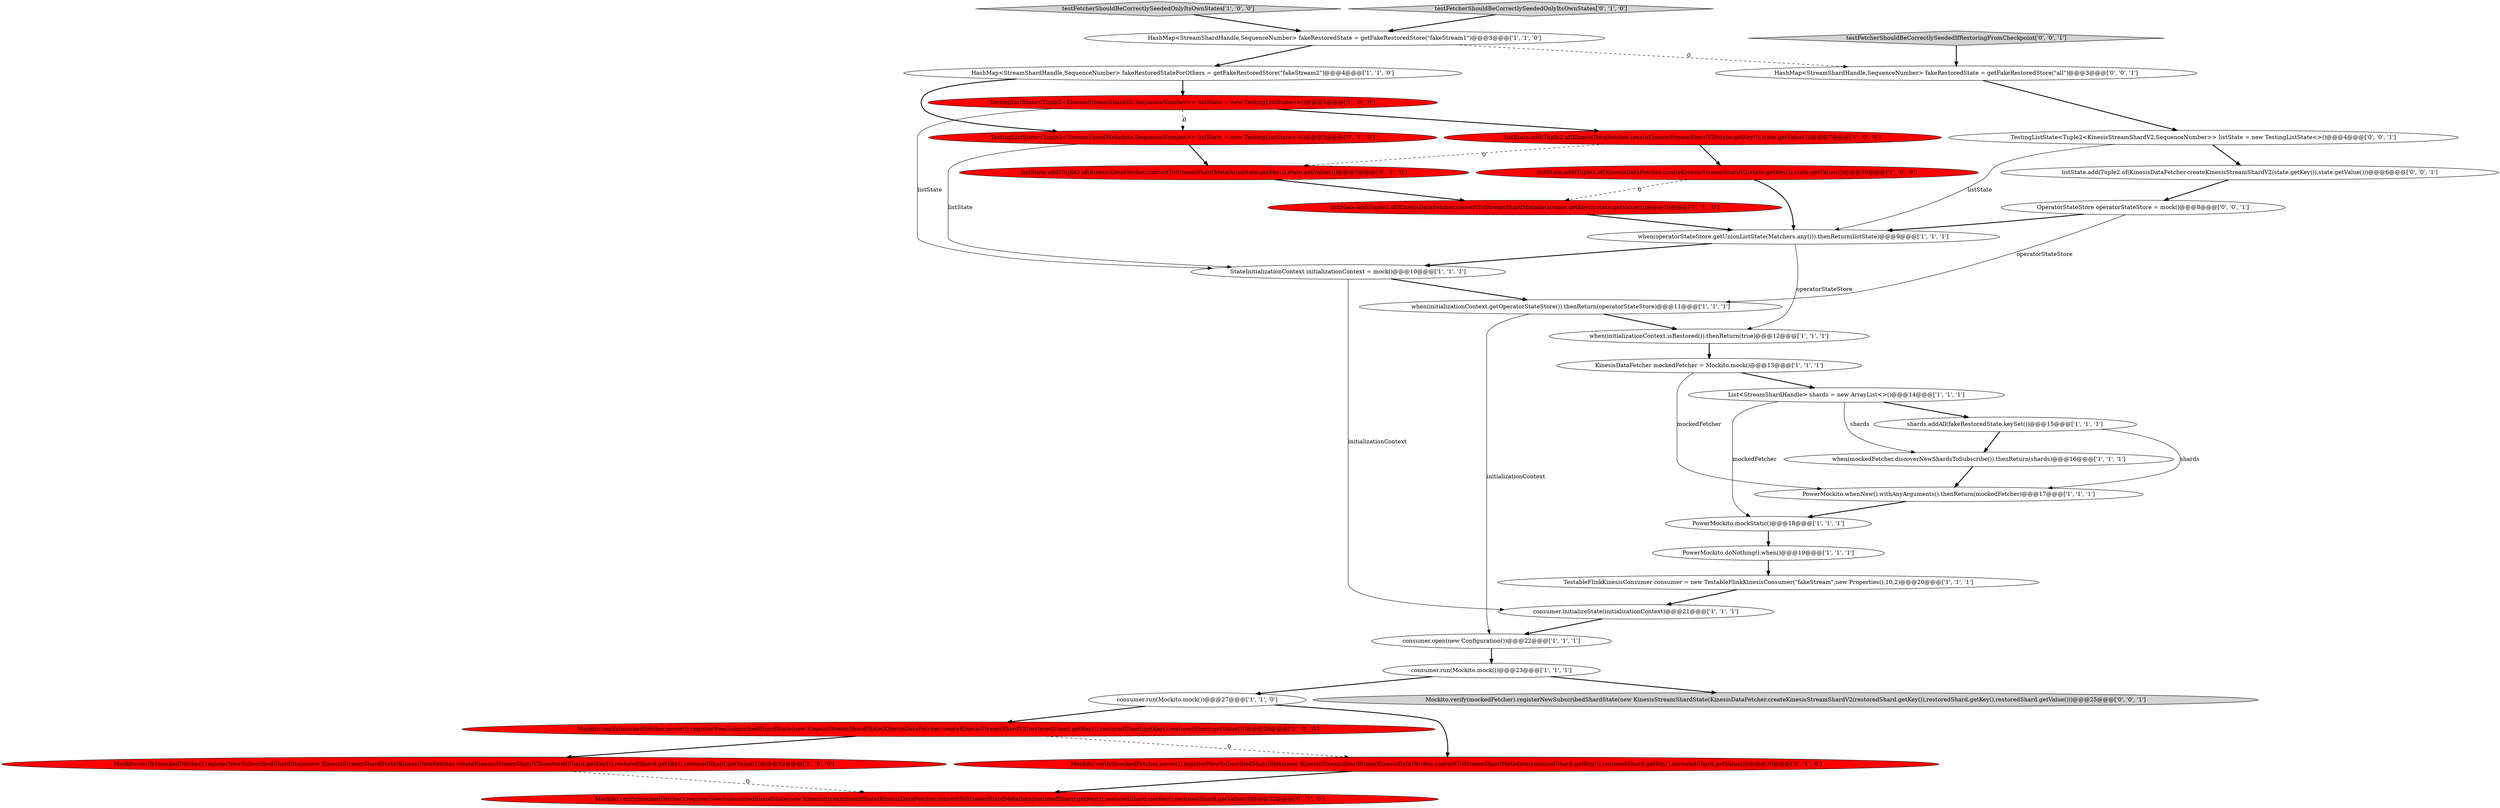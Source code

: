 digraph {
33 [style = filled, label = "listState.add(Tuple2.of(KinesisDataFetcher.createKinesisStreamShardV2(state.getKey()),state.getValue()))@@@6@@@['0', '0', '1']", fillcolor = white, shape = ellipse image = "AAA0AAABBB3BBB"];
14 [style = filled, label = "testFetcherShouldBeCorrectlySeededOnlyItsOwnStates['1', '0', '0']", fillcolor = lightgray, shape = diamond image = "AAA0AAABBB1BBB"];
17 [style = filled, label = "StateInitializationContext initializationContext = mock()@@@10@@@['1', '1', '1']", fillcolor = white, shape = ellipse image = "AAA0AAABBB1BBB"];
0 [style = filled, label = "List<StreamShardHandle> shards = new ArrayList<>()@@@14@@@['1', '1', '1']", fillcolor = white, shape = ellipse image = "AAA0AAABBB1BBB"];
16 [style = filled, label = "PowerMockito.mockStatic()@@@18@@@['1', '1', '1']", fillcolor = white, shape = ellipse image = "AAA0AAABBB1BBB"];
1 [style = filled, label = "when(mockedFetcher.discoverNewShardsToSubscribe()).thenReturn(shards)@@@16@@@['1', '1', '1']", fillcolor = white, shape = ellipse image = "AAA0AAABBB1BBB"];
9 [style = filled, label = "when(initializationContext.isRestored()).thenReturn(true)@@@12@@@['1', '1', '1']", fillcolor = white, shape = ellipse image = "AAA0AAABBB1BBB"];
24 [style = filled, label = "listState.add(Tuple2.of(KinesisDataFetcher.convertToStreamShardMetadata(state.getKey()),state.getValue()))@@@10@@@['0', '1', '0']", fillcolor = red, shape = ellipse image = "AAA1AAABBB2BBB"];
23 [style = filled, label = "consumer.initializeState(initializationContext)@@@21@@@['1', '1', '1']", fillcolor = white, shape = ellipse image = "AAA0AAABBB1BBB"];
25 [style = filled, label = "Mockito.verify(mockedFetcher).registerNewSubscribedShardState(new KinesisStreamShardState(KinesisDataFetcher.convertToStreamShardMetadata(restoredShard.getKey()),restoredShard.getKey(),restoredShard.getValue()))@@@32@@@['0', '1', '0']", fillcolor = red, shape = ellipse image = "AAA1AAABBB2BBB"];
20 [style = filled, label = "listState.add(Tuple2.of(KinesisDataFetcher.createKinesisStreamShardV2(state.getKey()),state.getValue()))@@@10@@@['1', '0', '0']", fillcolor = red, shape = ellipse image = "AAA1AAABBB1BBB"];
22 [style = filled, label = "PowerMockito.doNothing().when()@@@19@@@['1', '1', '1']", fillcolor = white, shape = ellipse image = "AAA0AAABBB1BBB"];
8 [style = filled, label = "when(operatorStateStore.getUnionListState(Matchers.any())).thenReturn(listState)@@@9@@@['1', '1', '1']", fillcolor = white, shape = ellipse image = "AAA0AAABBB1BBB"];
28 [style = filled, label = "listState.add(Tuple2.of(KinesisDataFetcher.convertToStreamShardMetadata(state.getKey()),state.getValue()))@@@7@@@['0', '1', '0']", fillcolor = red, shape = ellipse image = "AAA1AAABBB2BBB"];
11 [style = filled, label = "KinesisDataFetcher mockedFetcher = Mockito.mock()@@@13@@@['1', '1', '1']", fillcolor = white, shape = ellipse image = "AAA0AAABBB1BBB"];
15 [style = filled, label = "TestableFlinkKinesisConsumer consumer = new TestableFlinkKinesisConsumer(\"fakeStream\",new Properties(),10,2)@@@20@@@['1', '1', '1']", fillcolor = white, shape = ellipse image = "AAA0AAABBB1BBB"];
13 [style = filled, label = "consumer.run(Mockito.mock())@@@27@@@['1', '1', '0']", fillcolor = white, shape = ellipse image = "AAA0AAABBB1BBB"];
12 [style = filled, label = "shards.addAll(fakeRestoredState.keySet())@@@15@@@['1', '1', '1']", fillcolor = white, shape = ellipse image = "AAA0AAABBB1BBB"];
5 [style = filled, label = "Mockito.verify(mockedFetcher,never()).registerNewSubscribedShardState(new KinesisStreamShardState(KinesisDataFetcher.createKinesisStreamShardV2(restoredShard.getKey()),restoredShard.getKey(),restoredShard.getValue()))@@@29@@@['1', '0', '0']", fillcolor = red, shape = ellipse image = "AAA1AAABBB1BBB"];
4 [style = filled, label = "when(initializationContext.getOperatorStateStore()).thenReturn(operatorStateStore)@@@11@@@['1', '1', '1']", fillcolor = white, shape = ellipse image = "AAA0AAABBB1BBB"];
10 [style = filled, label = "consumer.open(new Configuration())@@@22@@@['1', '1', '1']", fillcolor = white, shape = ellipse image = "AAA0AAABBB1BBB"];
21 [style = filled, label = "Mockito.verify(mockedFetcher).registerNewSubscribedShardState(new KinesisStreamShardState(KinesisDataFetcher.createKinesisStreamShardV2(restoredShard.getKey()),restoredShard.getKey(),restoredShard.getValue()))@@@32@@@['1', '0', '0']", fillcolor = red, shape = ellipse image = "AAA1AAABBB1BBB"];
31 [style = filled, label = "TestingListState<Tuple2<KinesisStreamShardV2,SequenceNumber>> listState = new TestingListState<>()@@@4@@@['0', '0', '1']", fillcolor = white, shape = ellipse image = "AAA0AAABBB3BBB"];
27 [style = filled, label = "testFetcherShouldBeCorrectlySeededOnlyItsOwnStates['0', '1', '0']", fillcolor = lightgray, shape = diamond image = "AAA0AAABBB2BBB"];
18 [style = filled, label = "HashMap<StreamShardHandle,SequenceNumber> fakeRestoredStateForOthers = getFakeRestoredStore(\"fakeStream2\")@@@4@@@['1', '1', '0']", fillcolor = white, shape = ellipse image = "AAA0AAABBB1BBB"];
34 [style = filled, label = "HashMap<StreamShardHandle,SequenceNumber> fakeRestoredState = getFakeRestoredStore(\"all\")@@@3@@@['0', '0', '1']", fillcolor = white, shape = ellipse image = "AAA0AAABBB3BBB"];
19 [style = filled, label = "PowerMockito.whenNew().withAnyArguments().thenReturn(mockedFetcher)@@@17@@@['1', '1', '1']", fillcolor = white, shape = ellipse image = "AAA0AAABBB1BBB"];
6 [style = filled, label = "consumer.run(Mockito.mock())@@@23@@@['1', '1', '1']", fillcolor = white, shape = ellipse image = "AAA0AAABBB1BBB"];
2 [style = filled, label = "TestingListState<Tuple2<KinesisStreamShardV2,SequenceNumber>> listState = new TestingListState<>()@@@5@@@['1', '0', '0']", fillcolor = red, shape = ellipse image = "AAA1AAABBB1BBB"];
35 [style = filled, label = "OperatorStateStore operatorStateStore = mock()@@@8@@@['0', '0', '1']", fillcolor = white, shape = ellipse image = "AAA0AAABBB3BBB"];
29 [style = filled, label = "Mockito.verify(mockedFetcher,never()).registerNewSubscribedShardState(new KinesisStreamShardState(KinesisDataFetcher.convertToStreamShardMetadata(restoredShard.getKey()),restoredShard.getKey(),restoredShard.getValue()))@@@29@@@['0', '1', '0']", fillcolor = red, shape = ellipse image = "AAA1AAABBB2BBB"];
7 [style = filled, label = "HashMap<StreamShardHandle,SequenceNumber> fakeRestoredState = getFakeRestoredStore(\"fakeStream1\")@@@3@@@['1', '1', '0']", fillcolor = white, shape = ellipse image = "AAA0AAABBB1BBB"];
26 [style = filled, label = "TestingListState<Tuple2<StreamShardMetadata,SequenceNumber>> listState = new TestingListState<>()@@@5@@@['0', '1', '0']", fillcolor = red, shape = ellipse image = "AAA1AAABBB2BBB"];
32 [style = filled, label = "testFetcherShouldBeCorrectlySeededIfRestoringFromCheckpoint['0', '0', '1']", fillcolor = lightgray, shape = diamond image = "AAA0AAABBB3BBB"];
3 [style = filled, label = "listState.add(Tuple2.of(KinesisDataFetcher.createKinesisStreamShardV2(state.getKey()),state.getValue()))@@@7@@@['1', '0', '0']", fillcolor = red, shape = ellipse image = "AAA1AAABBB1BBB"];
30 [style = filled, label = "Mockito.verify(mockedFetcher).registerNewSubscribedShardState(new KinesisStreamShardState(KinesisDataFetcher.createKinesisStreamShardV2(restoredShard.getKey()),restoredShard.getKey(),restoredShard.getValue()))@@@25@@@['0', '0', '1']", fillcolor = lightgray, shape = ellipse image = "AAA0AAABBB3BBB"];
4->9 [style = bold, label=""];
15->23 [style = bold, label=""];
33->35 [style = bold, label=""];
2->17 [style = solid, label="listState"];
26->17 [style = solid, label="listState"];
22->15 [style = bold, label=""];
3->28 [style = dashed, label="0"];
9->11 [style = bold, label=""];
0->16 [style = solid, label="mockedFetcher"];
0->12 [style = bold, label=""];
2->3 [style = bold, label=""];
18->26 [style = bold, label=""];
29->25 [style = bold, label=""];
34->31 [style = bold, label=""];
32->34 [style = bold, label=""];
5->29 [style = dashed, label="0"];
17->23 [style = solid, label="initializationContext"];
18->2 [style = bold, label=""];
16->22 [style = bold, label=""];
12->1 [style = bold, label=""];
11->19 [style = solid, label="mockedFetcher"];
10->6 [style = bold, label=""];
0->1 [style = solid, label="shards"];
19->16 [style = bold, label=""];
14->7 [style = bold, label=""];
8->17 [style = bold, label=""];
5->21 [style = bold, label=""];
13->29 [style = bold, label=""];
20->8 [style = bold, label=""];
3->20 [style = bold, label=""];
11->0 [style = bold, label=""];
31->8 [style = solid, label="listState"];
20->24 [style = dashed, label="0"];
31->33 [style = bold, label=""];
6->13 [style = bold, label=""];
27->7 [style = bold, label=""];
8->9 [style = solid, label="operatorStateStore"];
35->8 [style = bold, label=""];
4->10 [style = solid, label="initializationContext"];
13->5 [style = bold, label=""];
7->18 [style = bold, label=""];
23->10 [style = bold, label=""];
28->24 [style = bold, label=""];
12->19 [style = solid, label="shards"];
21->25 [style = dashed, label="0"];
35->4 [style = solid, label="operatorStateStore"];
26->28 [style = bold, label=""];
24->8 [style = bold, label=""];
2->26 [style = dashed, label="0"];
1->19 [style = bold, label=""];
17->4 [style = bold, label=""];
7->34 [style = dashed, label="0"];
6->30 [style = bold, label=""];
}
